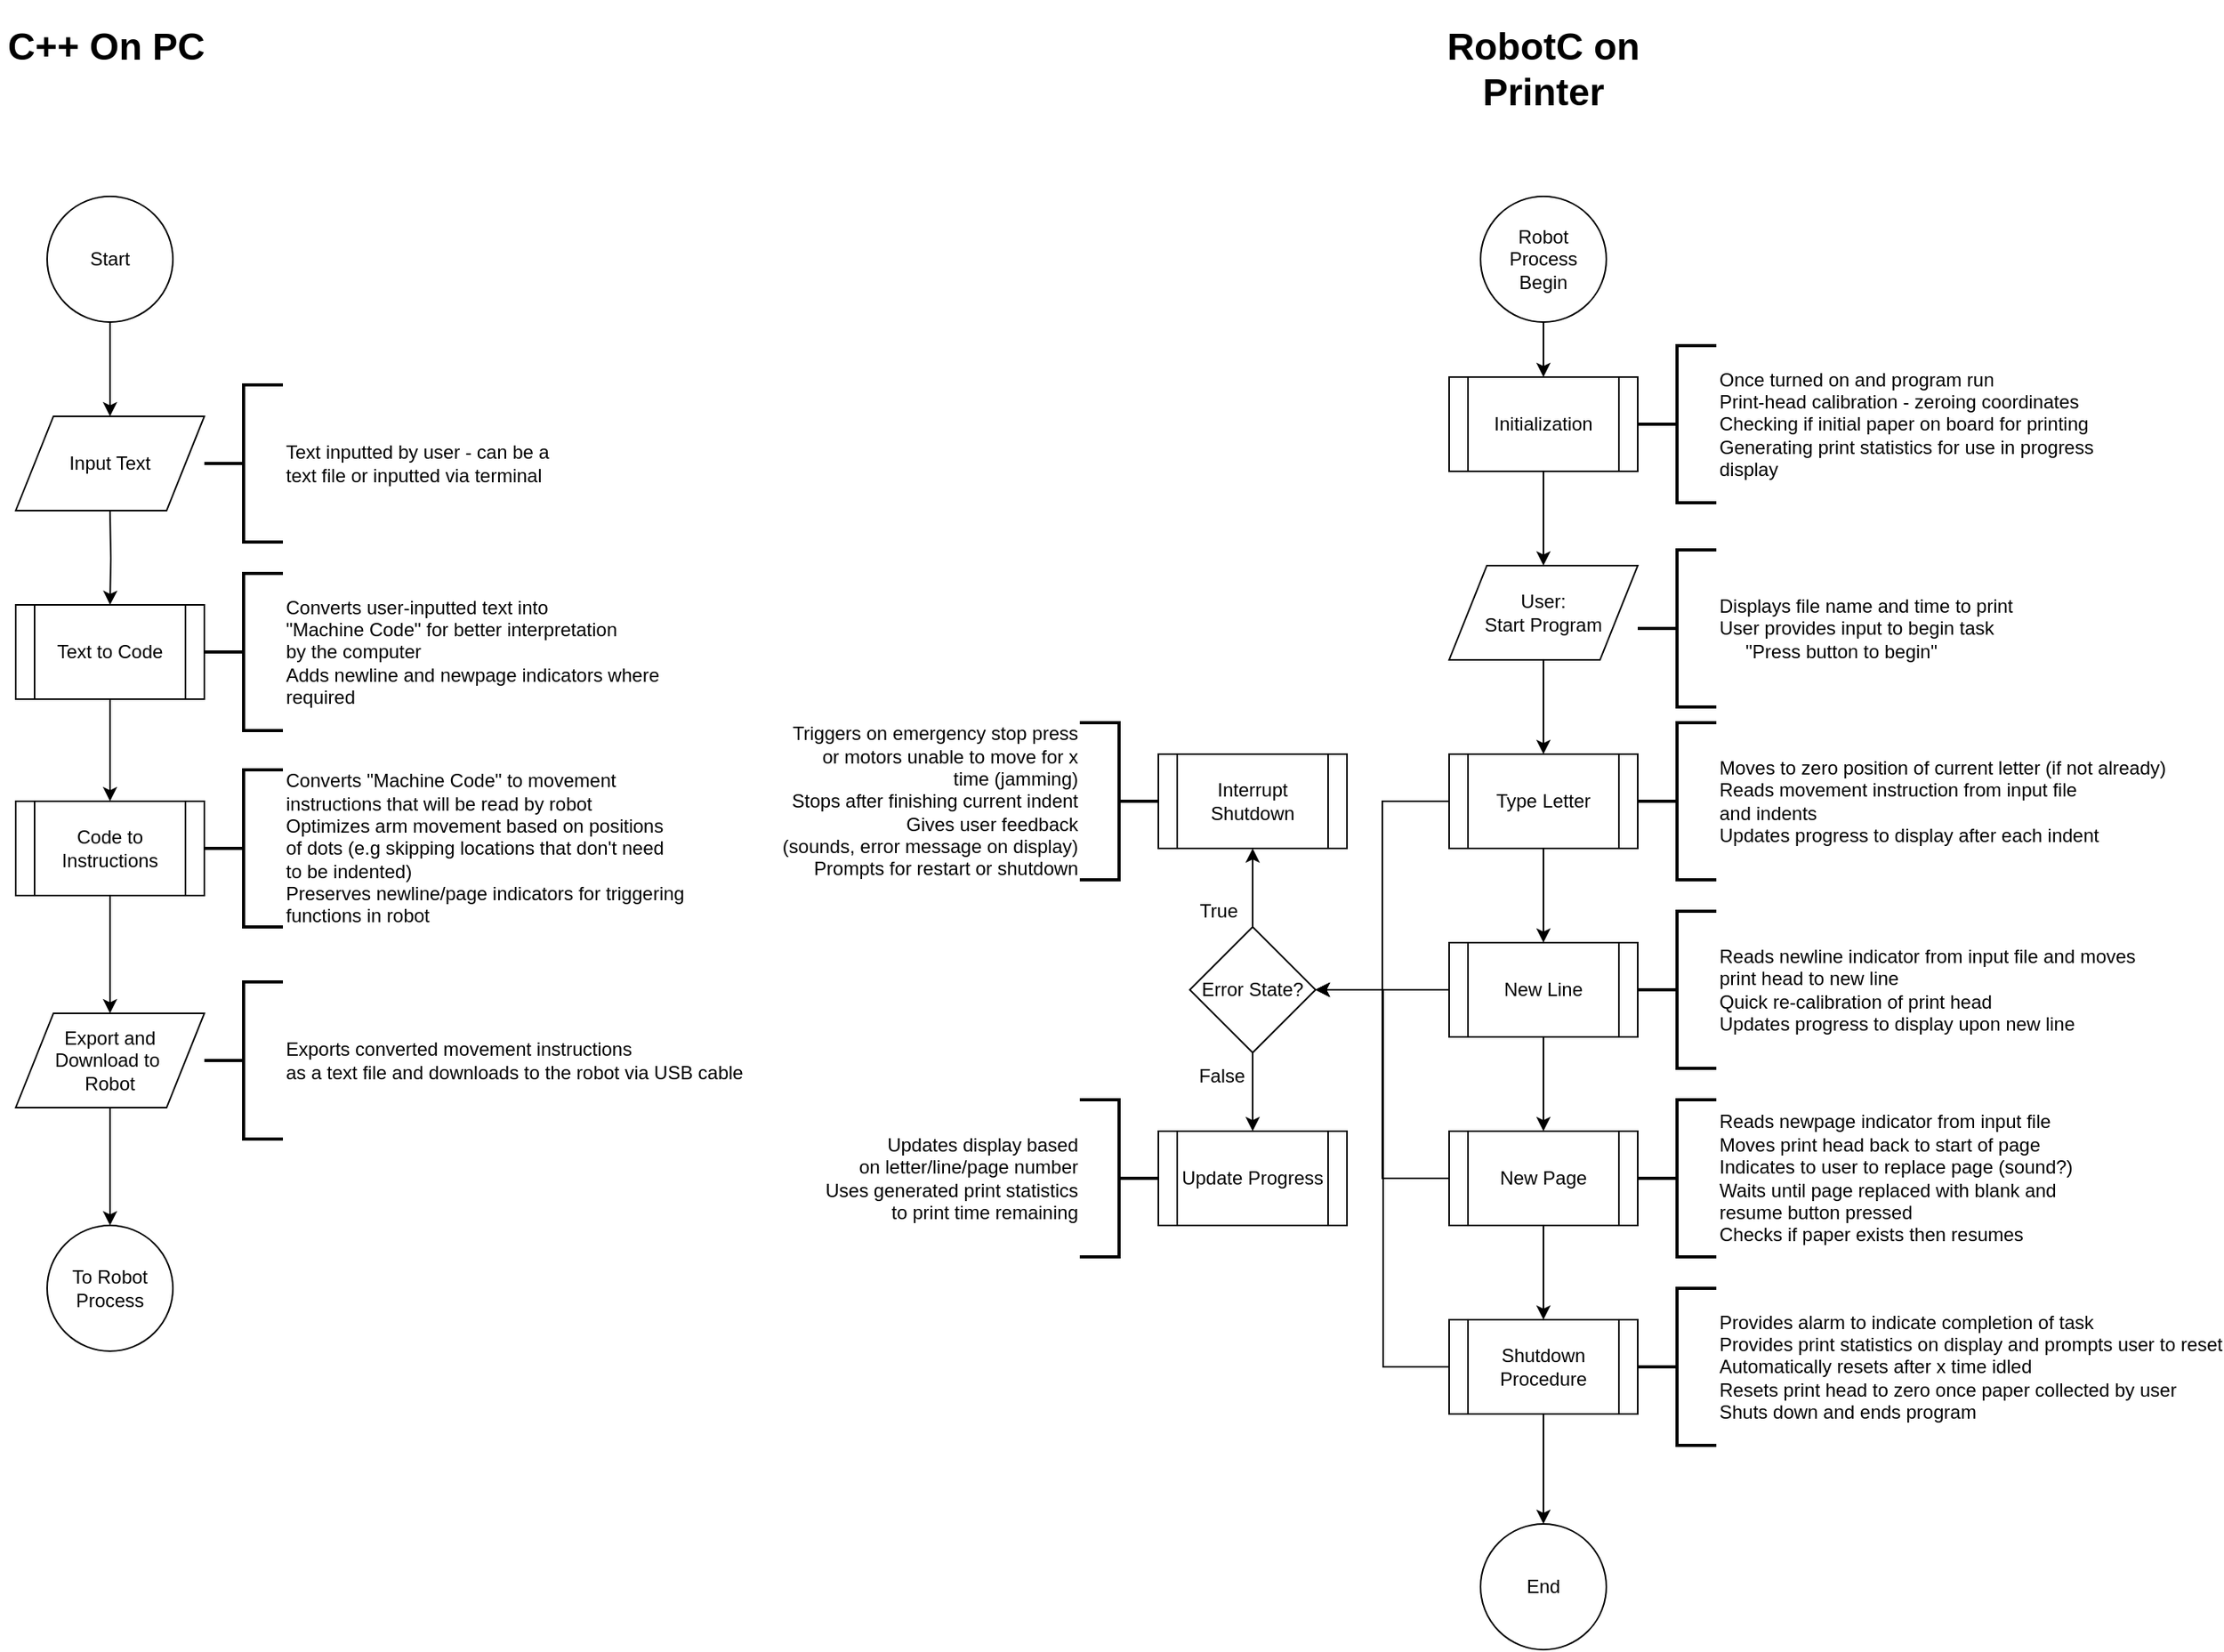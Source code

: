 <mxfile version="12.7.9" type="github">
  <diagram id="C5RBs43oDa-KdzZeNtuy" name="Page-1">
    <mxGraphModel dx="2272" dy="1799" grid="1" gridSize="5" guides="1" tooltips="1" connect="1" arrows="1" fold="1" page="1" pageScale="1" pageWidth="850" pageHeight="1100" math="0" shadow="0">
      <root>
        <mxCell id="WIyWlLk6GJQsqaUBKTNV-0" />
        <mxCell id="WIyWlLk6GJQsqaUBKTNV-1" parent="WIyWlLk6GJQsqaUBKTNV-0" />
        <mxCell id="BmHXxrfX6KbqaexEfkKZ-5" style="edgeStyle=orthogonalEdgeStyle;rounded=0;orthogonalLoop=1;jettySize=auto;html=1;entryX=0.5;entryY=0;entryDx=0;entryDy=0;" parent="WIyWlLk6GJQsqaUBKTNV-1" edge="1">
          <mxGeometry relative="1" as="geometry">
            <mxPoint x="-90" y="205" as="targetPoint" />
            <mxPoint x="-90" y="140" as="sourcePoint" />
          </mxGeometry>
        </mxCell>
        <mxCell id="BmHXxrfX6KbqaexEfkKZ-9" style="edgeStyle=orthogonalEdgeStyle;rounded=0;orthogonalLoop=1;jettySize=auto;html=1;entryX=0.5;entryY=0;entryDx=0;entryDy=0;" parent="WIyWlLk6GJQsqaUBKTNV-1" target="BmHXxrfX6KbqaexEfkKZ-7" edge="1">
          <mxGeometry relative="1" as="geometry">
            <mxPoint x="-90" y="265" as="sourcePoint" />
          </mxGeometry>
        </mxCell>
        <mxCell id="BmHXxrfX6KbqaexEfkKZ-10" style="edgeStyle=orthogonalEdgeStyle;rounded=0;orthogonalLoop=1;jettySize=auto;html=1;entryX=0.5;entryY=0;entryDx=0;entryDy=0;" parent="WIyWlLk6GJQsqaUBKTNV-1" source="BmHXxrfX6KbqaexEfkKZ-7" target="BmHXxrfX6KbqaexEfkKZ-8" edge="1">
          <mxGeometry relative="1" as="geometry" />
        </mxCell>
        <mxCell id="BmHXxrfX6KbqaexEfkKZ-7" value="Text to Code" style="shape=process;whiteSpace=wrap;html=1;backgroundOutline=1;" parent="WIyWlLk6GJQsqaUBKTNV-1" vertex="1">
          <mxGeometry x="-150" y="325" width="120" height="60" as="geometry" />
        </mxCell>
        <mxCell id="BmHXxrfX6KbqaexEfkKZ-12" style="edgeStyle=orthogonalEdgeStyle;rounded=0;orthogonalLoop=1;jettySize=auto;html=1;entryX=0.5;entryY=0;entryDx=0;entryDy=0;" parent="WIyWlLk6GJQsqaUBKTNV-1" source="BmHXxrfX6KbqaexEfkKZ-8" target="BmHXxrfX6KbqaexEfkKZ-11" edge="1">
          <mxGeometry relative="1" as="geometry" />
        </mxCell>
        <mxCell id="BmHXxrfX6KbqaexEfkKZ-8" value="Code to Instructions" style="shape=process;whiteSpace=wrap;html=1;backgroundOutline=1;" parent="WIyWlLk6GJQsqaUBKTNV-1" vertex="1">
          <mxGeometry x="-150" y="450" width="120" height="60" as="geometry" />
        </mxCell>
        <mxCell id="BmHXxrfX6KbqaexEfkKZ-111" value="" style="edgeStyle=orthogonalEdgeStyle;rounded=0;orthogonalLoop=1;jettySize=auto;html=1;" parent="WIyWlLk6GJQsqaUBKTNV-1" source="BmHXxrfX6KbqaexEfkKZ-11" target="BmHXxrfX6KbqaexEfkKZ-110" edge="1">
          <mxGeometry relative="1" as="geometry" />
        </mxCell>
        <mxCell id="BmHXxrfX6KbqaexEfkKZ-11" value="Export and&lt;br&gt;Download to&amp;nbsp;&lt;br&gt;Robot" style="shape=parallelogram;perimeter=parallelogramPerimeter;whiteSpace=wrap;html=1;" parent="WIyWlLk6GJQsqaUBKTNV-1" vertex="1">
          <mxGeometry x="-150" y="585" width="120" height="60" as="geometry" />
        </mxCell>
        <mxCell id="BmHXxrfX6KbqaexEfkKZ-126" value="" style="edgeStyle=orthogonalEdgeStyle;rounded=0;orthogonalLoop=1;jettySize=auto;html=1;" parent="WIyWlLk6GJQsqaUBKTNV-1" source="BmHXxrfX6KbqaexEfkKZ-16" target="BmHXxrfX6KbqaexEfkKZ-29" edge="1">
          <mxGeometry relative="1" as="geometry" />
        </mxCell>
        <mxCell id="BmHXxrfX6KbqaexEfkKZ-16" value="User: &lt;br&gt;Start Program" style="shape=parallelogram;perimeter=parallelogramPerimeter;whiteSpace=wrap;html=1;" parent="WIyWlLk6GJQsqaUBKTNV-1" vertex="1">
          <mxGeometry x="762" y="300" width="120" height="60" as="geometry" />
        </mxCell>
        <mxCell id="BmHXxrfX6KbqaexEfkKZ-125" value="" style="edgeStyle=orthogonalEdgeStyle;rounded=0;orthogonalLoop=1;jettySize=auto;html=1;" parent="WIyWlLk6GJQsqaUBKTNV-1" source="BmHXxrfX6KbqaexEfkKZ-18" target="BmHXxrfX6KbqaexEfkKZ-16" edge="1">
          <mxGeometry relative="1" as="geometry" />
        </mxCell>
        <mxCell id="BmHXxrfX6KbqaexEfkKZ-18" value="Initialization" style="shape=process;whiteSpace=wrap;html=1;backgroundOutline=1;" parent="WIyWlLk6GJQsqaUBKTNV-1" vertex="1">
          <mxGeometry x="762" y="180" width="120" height="60" as="geometry" />
        </mxCell>
        <mxCell id="BmHXxrfX6KbqaexEfkKZ-38" value="" style="edgeStyle=orthogonalEdgeStyle;rounded=0;orthogonalLoop=1;jettySize=auto;html=1;" parent="WIyWlLk6GJQsqaUBKTNV-1" source="BmHXxrfX6KbqaexEfkKZ-29" target="BmHXxrfX6KbqaexEfkKZ-31" edge="1">
          <mxGeometry relative="1" as="geometry" />
        </mxCell>
        <mxCell id="yqZYjy857sCWQPr6tqmn-10" style="edgeStyle=orthogonalEdgeStyle;rounded=0;orthogonalLoop=1;jettySize=auto;html=1;exitX=0;exitY=0.5;exitDx=0;exitDy=0;entryX=1;entryY=0.5;entryDx=0;entryDy=0;" edge="1" parent="WIyWlLk6GJQsqaUBKTNV-1" source="BmHXxrfX6KbqaexEfkKZ-29" target="yqZYjy857sCWQPr6tqmn-5">
          <mxGeometry relative="1" as="geometry" />
        </mxCell>
        <mxCell id="BmHXxrfX6KbqaexEfkKZ-29" value="Type Letter" style="shape=process;whiteSpace=wrap;html=1;backgroundOutline=1;" parent="WIyWlLk6GJQsqaUBKTNV-1" vertex="1">
          <mxGeometry x="762" y="420" width="120" height="60" as="geometry" />
        </mxCell>
        <mxCell id="BmHXxrfX6KbqaexEfkKZ-39" value="" style="edgeStyle=orthogonalEdgeStyle;rounded=0;orthogonalLoop=1;jettySize=auto;html=1;" parent="WIyWlLk6GJQsqaUBKTNV-1" source="BmHXxrfX6KbqaexEfkKZ-31" target="BmHXxrfX6KbqaexEfkKZ-32" edge="1">
          <mxGeometry relative="1" as="geometry" />
        </mxCell>
        <mxCell id="yqZYjy857sCWQPr6tqmn-11" style="edgeStyle=orthogonalEdgeStyle;rounded=0;orthogonalLoop=1;jettySize=auto;html=1;exitX=0;exitY=0.5;exitDx=0;exitDy=0;entryX=1;entryY=0.5;entryDx=0;entryDy=0;" edge="1" parent="WIyWlLk6GJQsqaUBKTNV-1" source="BmHXxrfX6KbqaexEfkKZ-31" target="yqZYjy857sCWQPr6tqmn-5">
          <mxGeometry relative="1" as="geometry">
            <mxPoint x="677" y="590" as="targetPoint" />
            <Array as="points" />
          </mxGeometry>
        </mxCell>
        <mxCell id="BmHXxrfX6KbqaexEfkKZ-31" value="New Line" style="shape=process;whiteSpace=wrap;html=1;backgroundOutline=1;" parent="WIyWlLk6GJQsqaUBKTNV-1" vertex="1">
          <mxGeometry x="762" y="540" width="120" height="60" as="geometry" />
        </mxCell>
        <mxCell id="BmHXxrfX6KbqaexEfkKZ-40" value="" style="edgeStyle=orthogonalEdgeStyle;rounded=0;orthogonalLoop=1;jettySize=auto;html=1;" parent="WIyWlLk6GJQsqaUBKTNV-1" source="BmHXxrfX6KbqaexEfkKZ-32" target="BmHXxrfX6KbqaexEfkKZ-33" edge="1">
          <mxGeometry relative="1" as="geometry" />
        </mxCell>
        <mxCell id="yqZYjy857sCWQPr6tqmn-14" style="edgeStyle=orthogonalEdgeStyle;rounded=0;orthogonalLoop=1;jettySize=auto;html=1;exitX=0;exitY=0.5;exitDx=0;exitDy=0;entryX=1;entryY=0.5;entryDx=0;entryDy=0;" edge="1" parent="WIyWlLk6GJQsqaUBKTNV-1" source="BmHXxrfX6KbqaexEfkKZ-32" target="yqZYjy857sCWQPr6tqmn-5">
          <mxGeometry relative="1" as="geometry" />
        </mxCell>
        <mxCell id="BmHXxrfX6KbqaexEfkKZ-32" value="New Page" style="shape=process;whiteSpace=wrap;html=1;backgroundOutline=1;" parent="WIyWlLk6GJQsqaUBKTNV-1" vertex="1">
          <mxGeometry x="762" y="660" width="120" height="60" as="geometry" />
        </mxCell>
        <mxCell id="BmHXxrfX6KbqaexEfkKZ-112" value="" style="edgeStyle=orthogonalEdgeStyle;rounded=0;orthogonalLoop=1;jettySize=auto;html=1;" parent="WIyWlLk6GJQsqaUBKTNV-1" source="BmHXxrfX6KbqaexEfkKZ-33" target="BmHXxrfX6KbqaexEfkKZ-109" edge="1">
          <mxGeometry relative="1" as="geometry" />
        </mxCell>
        <mxCell id="yqZYjy857sCWQPr6tqmn-13" style="edgeStyle=orthogonalEdgeStyle;rounded=0;orthogonalLoop=1;jettySize=auto;html=1;exitX=0;exitY=0.5;exitDx=0;exitDy=0;entryX=1;entryY=0.5;entryDx=0;entryDy=0;" edge="1" parent="WIyWlLk6GJQsqaUBKTNV-1" source="BmHXxrfX6KbqaexEfkKZ-33" target="yqZYjy857sCWQPr6tqmn-5">
          <mxGeometry relative="1" as="geometry">
            <Array as="points">
              <mxPoint x="720" y="810" />
              <mxPoint x="720" y="570" />
              <mxPoint x="677" y="570" />
            </Array>
          </mxGeometry>
        </mxCell>
        <mxCell id="BmHXxrfX6KbqaexEfkKZ-33" value="Shutdown Procedure" style="shape=process;whiteSpace=wrap;html=1;backgroundOutline=1;" parent="WIyWlLk6GJQsqaUBKTNV-1" vertex="1">
          <mxGeometry x="762" y="780" width="120" height="60" as="geometry" />
        </mxCell>
        <mxCell id="BmHXxrfX6KbqaexEfkKZ-35" value="Input Text" style="shape=parallelogram;perimeter=parallelogramPerimeter;whiteSpace=wrap;html=1;" parent="WIyWlLk6GJQsqaUBKTNV-1" vertex="1">
          <mxGeometry x="-150" y="205" width="120" height="60" as="geometry" />
        </mxCell>
        <mxCell id="BmHXxrfX6KbqaexEfkKZ-36" value="Start" style="ellipse;whiteSpace=wrap;html=1;aspect=fixed;" parent="WIyWlLk6GJQsqaUBKTNV-1" vertex="1">
          <mxGeometry x="-130" y="65" width="80" height="80" as="geometry" />
        </mxCell>
        <mxCell id="BmHXxrfX6KbqaexEfkKZ-45" value="Converts &quot;Machine Code&quot; to movement&amp;nbsp;&lt;br&gt;instructions that will be read by robot&amp;nbsp;&lt;br&gt;Optimizes arm movement based on positions&lt;br&gt;of dots (e.g skipping locations that don&#39;t need&lt;br&gt;to be indented)&lt;br&gt;Preserves newline/page indicators for triggering&lt;br&gt;functions in robot" style="strokeWidth=2;html=1;shape=mxgraph.flowchart.annotation_2;align=left;labelPosition=right;pointerEvents=1;" parent="WIyWlLk6GJQsqaUBKTNV-1" vertex="1">
          <mxGeometry x="-30" y="430" width="50" height="100" as="geometry" />
        </mxCell>
        <mxCell id="BmHXxrfX6KbqaexEfkKZ-47" value="&lt;div&gt;Converts user-inputted text into&amp;nbsp;&lt;/div&gt;&lt;div&gt;&quot;Machine Code&quot; for better interpretation&lt;/div&gt;&lt;div&gt;by the computer&lt;/div&gt;&lt;div&gt;Adds newline and newpage indicators where&amp;nbsp;&lt;/div&gt;&lt;div&gt;required&lt;/div&gt;" style="strokeWidth=2;html=1;shape=mxgraph.flowchart.annotation_2;align=left;labelPosition=right;pointerEvents=1;" parent="WIyWlLk6GJQsqaUBKTNV-1" vertex="1">
          <mxGeometry x="-30" y="305" width="50" height="100" as="geometry" />
        </mxCell>
        <mxCell id="BmHXxrfX6KbqaexEfkKZ-48" value="Once turned on and program run&lt;br&gt;Print-head calibration - zeroing coordinates&lt;br&gt;Checking if initial paper on board for printing&lt;br&gt;Generating print statistics for use in progress&lt;br&gt;display" style="strokeWidth=2;html=1;shape=mxgraph.flowchart.annotation_2;align=left;labelPosition=right;pointerEvents=1;" parent="WIyWlLk6GJQsqaUBKTNV-1" vertex="1">
          <mxGeometry x="882" y="160" width="50" height="100" as="geometry" />
        </mxCell>
        <mxCell id="BmHXxrfX6KbqaexEfkKZ-61" value="Moves to zero position of current letter (if not already)&lt;br&gt;Reads movement instruction from input file&lt;br&gt;and indents&amp;nbsp;&lt;br&gt;Updates progress to display after each indent" style="strokeWidth=2;html=1;shape=mxgraph.flowchart.annotation_2;align=left;labelPosition=right;pointerEvents=1;" parent="WIyWlLk6GJQsqaUBKTNV-1" vertex="1">
          <mxGeometry x="882" y="400" width="50" height="100" as="geometry" />
        </mxCell>
        <mxCell id="BmHXxrfX6KbqaexEfkKZ-62" value="Reads newline indicator from input file and moves&lt;br&gt;print head to new line&lt;br&gt;Quick re-calibration of print head&lt;br&gt;Updates progress to display upon new line" style="strokeWidth=2;html=1;shape=mxgraph.flowchart.annotation_2;align=left;labelPosition=right;pointerEvents=1;" parent="WIyWlLk6GJQsqaUBKTNV-1" vertex="1">
          <mxGeometry x="882" y="520" width="50" height="100" as="geometry" />
        </mxCell>
        <mxCell id="BmHXxrfX6KbqaexEfkKZ-63" value="Reads newpage indicator from input file&lt;br&gt;Moves print head back to start of page&lt;br&gt;Indicates to user to replace page (sound?)&lt;br&gt;Waits until page replaced with blank and&amp;nbsp;&lt;br&gt;resume button pressed&lt;br&gt;Checks if paper exists then resumes" style="strokeWidth=2;html=1;shape=mxgraph.flowchart.annotation_2;align=left;labelPosition=right;pointerEvents=1;" parent="WIyWlLk6GJQsqaUBKTNV-1" vertex="1">
          <mxGeometry x="882" y="640" width="50" height="100" as="geometry" />
        </mxCell>
        <mxCell id="BmHXxrfX6KbqaexEfkKZ-64" value="Provides alarm to indicate completion of task&lt;br&gt;Provides print statistics on display and prompts user to reset&lt;br&gt;Automatically resets after x time idled&lt;br&gt;Resets print head to zero once paper collected by user&lt;br&gt;Shuts down and ends program" style="strokeWidth=2;html=1;shape=mxgraph.flowchart.annotation_2;align=left;labelPosition=right;pointerEvents=1;" parent="WIyWlLk6GJQsqaUBKTNV-1" vertex="1">
          <mxGeometry x="882" y="760" width="50" height="100" as="geometry" />
        </mxCell>
        <mxCell id="BmHXxrfX6KbqaexEfkKZ-65" value="Text inputted by user - can be a &lt;br&gt;text file or inputted via terminal" style="strokeWidth=2;html=1;shape=mxgraph.flowchart.annotation_2;align=left;labelPosition=right;pointerEvents=1;" parent="WIyWlLk6GJQsqaUBKTNV-1" vertex="1">
          <mxGeometry x="-30" y="185" width="50" height="100" as="geometry" />
        </mxCell>
        <mxCell id="BmHXxrfX6KbqaexEfkKZ-67" value="Exports converted movement instructions&lt;br&gt;as a text file and downloads to the robot via USB cable" style="strokeWidth=2;html=1;shape=mxgraph.flowchart.annotation_2;align=left;labelPosition=right;pointerEvents=1;" parent="WIyWlLk6GJQsqaUBKTNV-1" vertex="1">
          <mxGeometry x="-30" y="565" width="50" height="100" as="geometry" />
        </mxCell>
        <mxCell id="BmHXxrfX6KbqaexEfkKZ-68" value="Displays file name and time to print&lt;br&gt;User provides input to begin task&lt;br&gt;&amp;nbsp; &amp;nbsp; &amp;nbsp;&quot;Press button to begin&quot;" style="strokeWidth=2;html=1;shape=mxgraph.flowchart.annotation_2;align=left;labelPosition=right;pointerEvents=1;" parent="WIyWlLk6GJQsqaUBKTNV-1" vertex="1">
          <mxGeometry x="882" y="290" width="50" height="100" as="geometry" />
        </mxCell>
        <mxCell id="BmHXxrfX6KbqaexEfkKZ-97" value="Update Progress" style="shape=process;whiteSpace=wrap;html=1;backgroundOutline=1;" parent="WIyWlLk6GJQsqaUBKTNV-1" vertex="1">
          <mxGeometry x="577" y="660" width="120" height="60" as="geometry" />
        </mxCell>
        <mxCell id="BmHXxrfX6KbqaexEfkKZ-98" value="Updates display based&lt;br&gt;on letter/line/page number&lt;br&gt;Uses generated print statistics&lt;br&gt;to print time remaining" style="strokeWidth=2;html=1;shape=mxgraph.flowchart.annotation_2;align=right;labelPosition=left;pointerEvents=1;direction=west;verticalLabelPosition=middle;verticalAlign=middle;" parent="WIyWlLk6GJQsqaUBKTNV-1" vertex="1">
          <mxGeometry x="527" y="640" width="50" height="100" as="geometry" />
        </mxCell>
        <mxCell id="BmHXxrfX6KbqaexEfkKZ-127" value="" style="edgeStyle=orthogonalEdgeStyle;rounded=0;orthogonalLoop=1;jettySize=auto;html=1;" parent="WIyWlLk6GJQsqaUBKTNV-1" source="BmHXxrfX6KbqaexEfkKZ-108" target="BmHXxrfX6KbqaexEfkKZ-18" edge="1">
          <mxGeometry relative="1" as="geometry" />
        </mxCell>
        <mxCell id="BmHXxrfX6KbqaexEfkKZ-108" value="Robot Process&lt;br&gt;Begin" style="ellipse;whiteSpace=wrap;html=1;aspect=fixed;" parent="WIyWlLk6GJQsqaUBKTNV-1" vertex="1">
          <mxGeometry x="782" y="65" width="80" height="80" as="geometry" />
        </mxCell>
        <mxCell id="BmHXxrfX6KbqaexEfkKZ-109" value="End" style="ellipse;whiteSpace=wrap;html=1;aspect=fixed;" parent="WIyWlLk6GJQsqaUBKTNV-1" vertex="1">
          <mxGeometry x="782" y="910" width="80" height="80" as="geometry" />
        </mxCell>
        <mxCell id="BmHXxrfX6KbqaexEfkKZ-110" value="To Robot Process" style="ellipse;whiteSpace=wrap;html=1;aspect=fixed;" parent="WIyWlLk6GJQsqaUBKTNV-1" vertex="1">
          <mxGeometry x="-130" y="720" width="80" height="80" as="geometry" />
        </mxCell>
        <mxCell id="BmHXxrfX6KbqaexEfkKZ-120" value="&lt;h1&gt;C++ On PC&lt;/h1&gt;" style="text;html=1;strokeColor=none;fillColor=none;spacing=5;spacingTop=-20;whiteSpace=wrap;overflow=hidden;rounded=0;" parent="WIyWlLk6GJQsqaUBKTNV-1" vertex="1">
          <mxGeometry x="-160" y="-50" width="140" height="55" as="geometry" />
        </mxCell>
        <mxCell id="BmHXxrfX6KbqaexEfkKZ-121" value="&lt;h1&gt;RobotC on Printer&lt;/h1&gt;" style="text;html=1;strokeColor=none;fillColor=none;spacing=5;spacingTop=-20;whiteSpace=wrap;overflow=hidden;rounded=0;align=center;" parent="WIyWlLk6GJQsqaUBKTNV-1" vertex="1">
          <mxGeometry x="752" y="-50" width="140" height="60" as="geometry" />
        </mxCell>
        <mxCell id="yqZYjy857sCWQPr6tqmn-1" value="Interrupt Shutdown" style="shape=process;whiteSpace=wrap;html=1;backgroundOutline=1;" vertex="1" parent="WIyWlLk6GJQsqaUBKTNV-1">
          <mxGeometry x="577" y="420" width="120" height="60" as="geometry" />
        </mxCell>
        <mxCell id="yqZYjy857sCWQPr6tqmn-4" value="Triggers on emergency stop press&lt;br&gt;or motors unable to move for x &lt;br&gt;time (jamming)&lt;br&gt;Stops after finishing current indent&lt;br&gt;Gives user feedback &lt;br&gt;(sounds, error message on display)&lt;br&gt;Prompts for restart or shutdown" style="strokeWidth=2;html=1;shape=mxgraph.flowchart.annotation_2;align=right;labelPosition=left;pointerEvents=1;direction=west;verticalLabelPosition=middle;verticalAlign=middle;" vertex="1" parent="WIyWlLk6GJQsqaUBKTNV-1">
          <mxGeometry x="527" y="400" width="50" height="100" as="geometry" />
        </mxCell>
        <mxCell id="yqZYjy857sCWQPr6tqmn-8" style="edgeStyle=orthogonalEdgeStyle;rounded=0;orthogonalLoop=1;jettySize=auto;html=1;exitX=0.5;exitY=1;exitDx=0;exitDy=0;entryX=0.5;entryY=0;entryDx=0;entryDy=0;" edge="1" parent="WIyWlLk6GJQsqaUBKTNV-1" source="yqZYjy857sCWQPr6tqmn-5" target="BmHXxrfX6KbqaexEfkKZ-97">
          <mxGeometry relative="1" as="geometry" />
        </mxCell>
        <mxCell id="yqZYjy857sCWQPr6tqmn-9" style="edgeStyle=orthogonalEdgeStyle;rounded=0;orthogonalLoop=1;jettySize=auto;html=1;exitX=0.5;exitY=0;exitDx=0;exitDy=0;entryX=0.5;entryY=1;entryDx=0;entryDy=0;" edge="1" parent="WIyWlLk6GJQsqaUBKTNV-1" source="yqZYjy857sCWQPr6tqmn-5" target="yqZYjy857sCWQPr6tqmn-1">
          <mxGeometry relative="1" as="geometry" />
        </mxCell>
        <mxCell id="yqZYjy857sCWQPr6tqmn-5" value="Error State?" style="rhombus;whiteSpace=wrap;html=1;" vertex="1" parent="WIyWlLk6GJQsqaUBKTNV-1">
          <mxGeometry x="597" y="530" width="80" height="80" as="geometry" />
        </mxCell>
        <mxCell id="yqZYjy857sCWQPr6tqmn-16" value="False" style="text;html=1;align=center;verticalAlign=middle;resizable=0;points=[];autosize=1;" vertex="1" parent="WIyWlLk6GJQsqaUBKTNV-1">
          <mxGeometry x="597" y="615" width="40" height="20" as="geometry" />
        </mxCell>
        <mxCell id="yqZYjy857sCWQPr6tqmn-17" value="True" style="text;html=1;align=center;verticalAlign=middle;resizable=0;points=[];autosize=1;" vertex="1" parent="WIyWlLk6GJQsqaUBKTNV-1">
          <mxGeometry x="597" y="510" width="35" height="20" as="geometry" />
        </mxCell>
      </root>
    </mxGraphModel>
  </diagram>
</mxfile>
